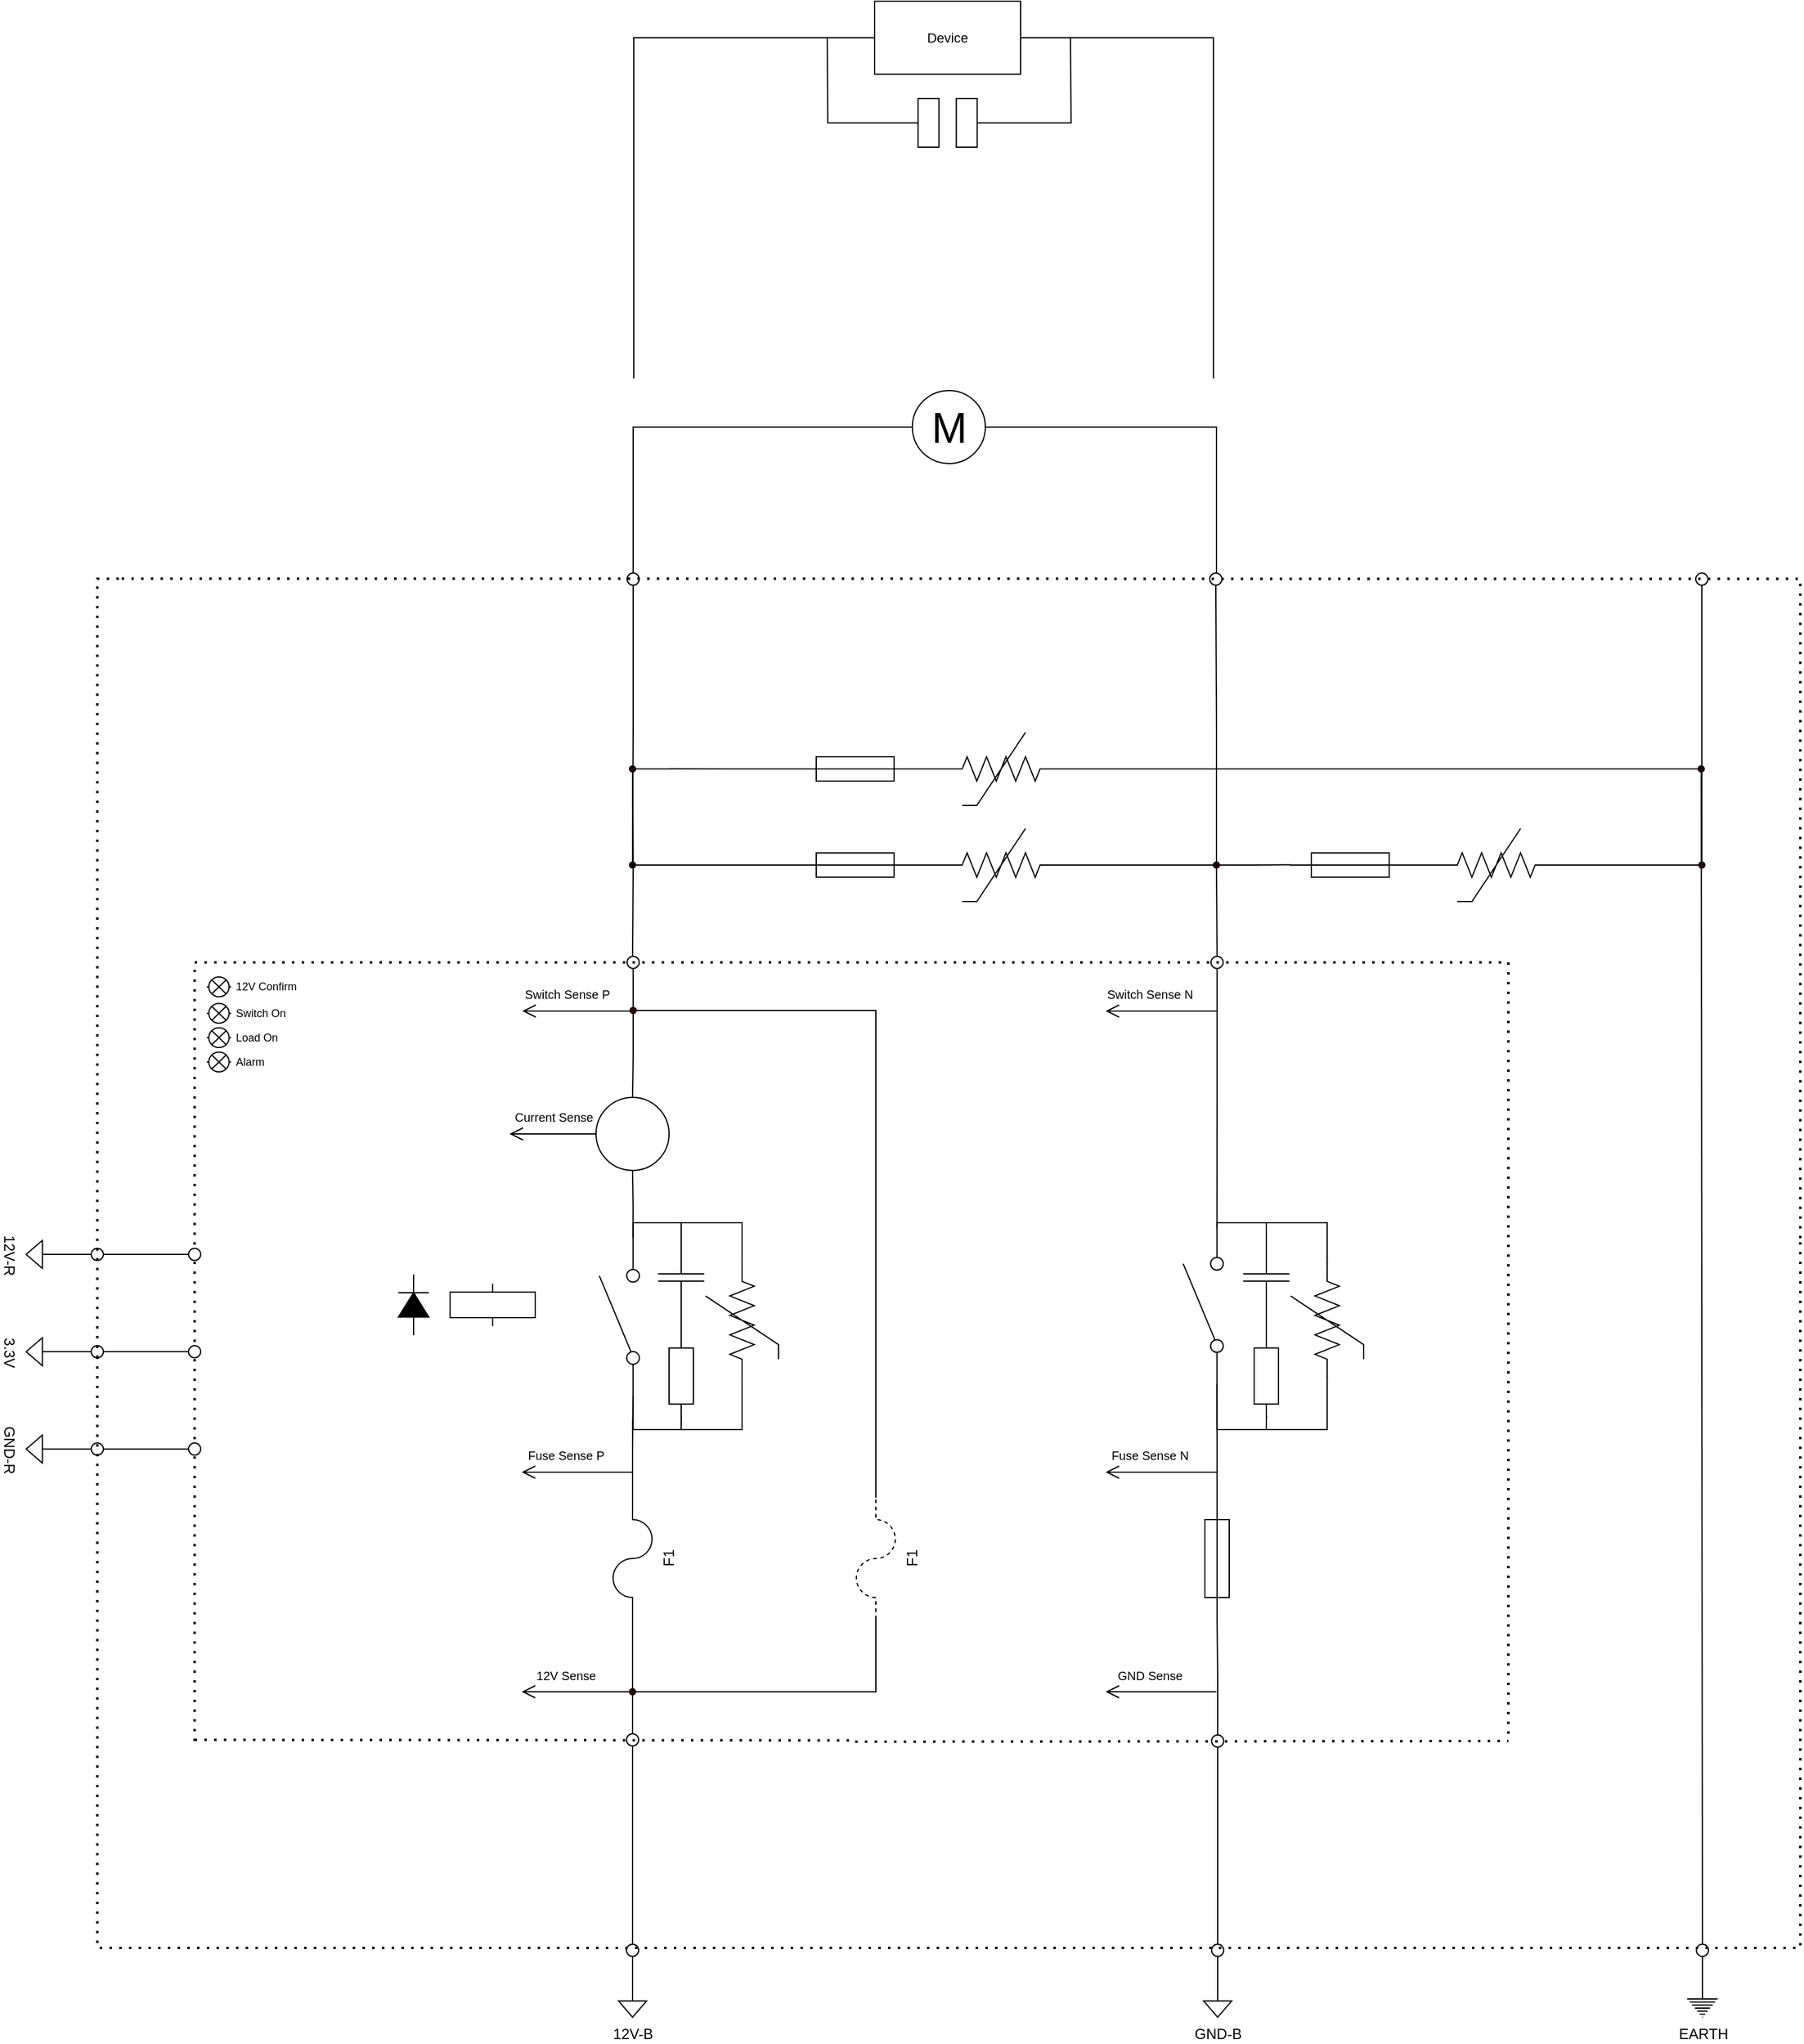 <mxfile version="24.1.0" type="device">
  <diagram name="Page-1" id="7e0a89b8-554c-2b80-1dc8-d5c74ca68de4">
    <mxGraphModel dx="1641" dy="1152" grid="1" gridSize="10" guides="1" tooltips="1" connect="1" arrows="1" fold="1" page="1" pageScale="1" pageWidth="10000" pageHeight="10000" background="none" math="0" shadow="0">
      <root>
        <mxCell id="0" />
        <mxCell id="1" parent="0" />
        <mxCell id="9ogG8jehUuI6KOtbOp4O-2" style="edgeStyle=orthogonalEdgeStyle;rounded=0;orthogonalLoop=1;jettySize=auto;html=1;exitX=0;exitY=0.5;exitDx=0;exitDy=0;exitPerimeter=0;endArrow=none;endFill=0;" parent="1" edge="1">
          <mxGeometry relative="1" as="geometry">
            <mxPoint x="4481" y="4801" as="targetPoint" />
            <mxPoint x="4511" y="4801" as="sourcePoint" />
          </mxGeometry>
        </mxCell>
        <mxCell id="H7nIn0IwMVXR0p-Yb8rH-62" style="edgeStyle=orthogonalEdgeStyle;rounded=0;orthogonalLoop=1;jettySize=auto;html=1;exitX=0;exitY=0.5;exitDx=0;exitDy=0;exitPerimeter=0;strokeColor=default;align=center;verticalAlign=middle;fontFamily=Helvetica;fontSize=11;fontColor=default;labelBackgroundColor=default;endArrow=none;endFill=0;" parent="1" source="2HqbgAmT0qngTZ36BD2j-3" edge="1">
          <mxGeometry relative="1" as="geometry">
            <mxPoint x="4510" y="4800.936" as="targetPoint" />
          </mxGeometry>
        </mxCell>
        <mxCell id="2HqbgAmT0qngTZ36BD2j-3" value="" style="pointerEvents=1;verticalLabelPosition=bottom;shadow=0;dashed=0;align=center;html=1;verticalAlign=top;shape=mxgraph.electrical.miscellaneous.fuse_2;" parent="1" vertex="1">
          <mxGeometry x="4613" y="4791" width="100" height="20" as="geometry" />
        </mxCell>
        <mxCell id="H7nIn0IwMVXR0p-Yb8rH-58" style="edgeStyle=orthogonalEdgeStyle;rounded=0;orthogonalLoop=1;jettySize=auto;html=1;exitX=1;exitY=0.5;exitDx=0;exitDy=0;exitPerimeter=0;entryX=0;entryY=0.5;entryDx=0;entryDy=0;strokeColor=default;align=center;verticalAlign=middle;fontFamily=Helvetica;fontSize=11;fontColor=default;labelBackgroundColor=default;endArrow=none;endFill=0;" parent="1" source="2HqbgAmT0qngTZ36BD2j-5" target="2HqbgAmT0qngTZ36BD2j-45" edge="1">
          <mxGeometry relative="1" as="geometry" />
        </mxCell>
        <mxCell id="2HqbgAmT0qngTZ36BD2j-5" value="" style="pointerEvents=1;verticalLabelPosition=bottom;shadow=0;dashed=0;align=center;html=1;verticalAlign=top;shape=mxgraph.electrical.resistors.nonlinear_resistor;" parent="1" vertex="1">
          <mxGeometry x="4733" y="4771" width="100" height="60" as="geometry" />
        </mxCell>
        <mxCell id="H7nIn0IwMVXR0p-Yb8rH-57" style="edgeStyle=orthogonalEdgeStyle;rounded=0;orthogonalLoop=1;jettySize=auto;html=1;exitX=1;exitY=0.5;exitDx=0;exitDy=0;exitPerimeter=0;entryX=0;entryY=0.5;entryDx=0;entryDy=0;strokeColor=default;align=center;verticalAlign=middle;fontFamily=Helvetica;fontSize=11;fontColor=default;labelBackgroundColor=default;endArrow=none;endFill=0;" parent="1" source="2HqbgAmT0qngTZ36BD2j-6" target="H7nIn0IwMVXR0p-Yb8rH-51" edge="1">
          <mxGeometry relative="1" as="geometry" />
        </mxCell>
        <mxCell id="2HqbgAmT0qngTZ36BD2j-6" value="" style="pointerEvents=1;verticalLabelPosition=bottom;shadow=0;dashed=0;align=center;html=1;verticalAlign=top;shape=mxgraph.electrical.resistors.nonlinear_resistor;" parent="1" vertex="1">
          <mxGeometry x="5140" y="4850" width="100" height="60" as="geometry" />
        </mxCell>
        <mxCell id="2HqbgAmT0qngTZ36BD2j-7" value="" style="pointerEvents=1;verticalLabelPosition=bottom;shadow=0;dashed=0;align=center;html=1;verticalAlign=top;shape=mxgraph.electrical.miscellaneous.fuse_2;" parent="1" vertex="1">
          <mxGeometry x="5020" y="4870" width="100" height="20" as="geometry" />
        </mxCell>
        <mxCell id="H7nIn0IwMVXR0p-Yb8rH-2" style="edgeStyle=orthogonalEdgeStyle;rounded=0;orthogonalLoop=1;jettySize=auto;html=1;exitX=0.5;exitY=0;exitDx=0;exitDy=0;entryX=0.5;entryY=1;entryDx=0;entryDy=0;endArrow=none;endFill=0;" parent="1" source="2HqbgAmT0qngTZ36BD2j-9" target="2HqbgAmT0qngTZ36BD2j-57" edge="1">
          <mxGeometry relative="1" as="geometry" />
        </mxCell>
        <mxCell id="2HqbgAmT0qngTZ36BD2j-9" value="" style="verticalLabelPosition=bottom;shadow=0;dashed=0;align=center;html=1;verticalAlign=top;strokeWidth=1;shape=ellipse;" parent="1" vertex="1">
          <mxGeometry x="4475" y="5767" width="10" height="10" as="geometry" />
        </mxCell>
        <mxCell id="H7nIn0IwMVXR0p-Yb8rH-3" style="edgeStyle=orthogonalEdgeStyle;rounded=0;orthogonalLoop=1;jettySize=auto;html=1;exitX=0.5;exitY=0;exitDx=0;exitDy=0;entryX=0.5;entryY=1;entryDx=0;entryDy=0;strokeColor=default;align=center;verticalAlign=middle;fontFamily=Helvetica;fontSize=11;fontColor=default;labelBackgroundColor=default;endArrow=none;endFill=0;" parent="1" source="2HqbgAmT0qngTZ36BD2j-10" target="2HqbgAmT0qngTZ36BD2j-56" edge="1">
          <mxGeometry relative="1" as="geometry" />
        </mxCell>
        <mxCell id="2HqbgAmT0qngTZ36BD2j-10" value="" style="verticalLabelPosition=bottom;shadow=0;dashed=0;align=center;html=1;verticalAlign=top;strokeWidth=1;shape=ellipse;" parent="1" vertex="1">
          <mxGeometry x="4956" y="5767" width="10" height="10" as="geometry" />
        </mxCell>
        <mxCell id="2HqbgAmT0qngTZ36BD2j-11" value="" style="verticalLabelPosition=bottom;shadow=0;dashed=0;align=center;html=1;verticalAlign=top;strokeWidth=1;shape=ellipse;" parent="1" vertex="1">
          <mxGeometry x="5354.5" y="5767" width="10" height="10" as="geometry" />
        </mxCell>
        <mxCell id="2HqbgAmT0qngTZ36BD2j-53" style="edgeStyle=orthogonalEdgeStyle;rounded=0;orthogonalLoop=1;jettySize=auto;html=1;exitX=0.5;exitY=0;exitDx=0;exitDy=0;exitPerimeter=0;entryX=0.5;entryY=1;entryDx=0;entryDy=0;strokeColor=default;align=center;verticalAlign=middle;fontFamily=Helvetica;fontSize=11;fontColor=default;labelBackgroundColor=default;endArrow=none;endFill=0;" parent="1" source="2HqbgAmT0qngTZ36BD2j-13" target="2HqbgAmT0qngTZ36BD2j-11" edge="1">
          <mxGeometry relative="1" as="geometry" />
        </mxCell>
        <mxCell id="2HqbgAmT0qngTZ36BD2j-13" value="EARTH" style="pointerEvents=1;verticalLabelPosition=bottom;shadow=0;dashed=0;align=center;html=1;verticalAlign=top;shape=mxgraph.electrical.signal_sources.protective_earth;" parent="1" vertex="1">
          <mxGeometry x="5347" y="5807" width="25" height="20" as="geometry" />
        </mxCell>
        <mxCell id="2HqbgAmT0qngTZ36BD2j-54" style="edgeStyle=orthogonalEdgeStyle;rounded=0;orthogonalLoop=1;jettySize=auto;html=1;exitX=0.5;exitY=0;exitDx=0;exitDy=0;exitPerimeter=0;entryX=0.5;entryY=1;entryDx=0;entryDy=0;strokeColor=default;align=center;verticalAlign=middle;fontFamily=Helvetica;fontSize=11;fontColor=default;labelBackgroundColor=default;endArrow=none;endFill=0;" parent="1" source="2HqbgAmT0qngTZ36BD2j-15" target="2HqbgAmT0qngTZ36BD2j-10" edge="1">
          <mxGeometry relative="1" as="geometry" />
        </mxCell>
        <mxCell id="2HqbgAmT0qngTZ36BD2j-15" value="GND-B" style="pointerEvents=1;verticalLabelPosition=bottom;shadow=0;dashed=0;align=center;html=1;verticalAlign=top;shape=mxgraph.electrical.signal_sources.signal_ground;" parent="1" vertex="1">
          <mxGeometry x="4949.5" y="5807" width="23" height="20" as="geometry" />
        </mxCell>
        <mxCell id="2HqbgAmT0qngTZ36BD2j-52" style="edgeStyle=orthogonalEdgeStyle;rounded=0;orthogonalLoop=1;jettySize=auto;html=1;exitX=0.5;exitY=0;exitDx=0;exitDy=0;exitPerimeter=0;entryX=0.5;entryY=1;entryDx=0;entryDy=0;strokeColor=default;align=center;verticalAlign=middle;fontFamily=Helvetica;fontSize=11;fontColor=default;labelBackgroundColor=default;endArrow=none;endFill=0;" parent="1" source="2HqbgAmT0qngTZ36BD2j-17" target="2HqbgAmT0qngTZ36BD2j-9" edge="1">
          <mxGeometry relative="1" as="geometry" />
        </mxCell>
        <mxCell id="2HqbgAmT0qngTZ36BD2j-17" value="12V-B" style="pointerEvents=1;verticalLabelPosition=bottom;shadow=0;dashed=0;align=center;html=1;verticalAlign=top;shape=mxgraph.electrical.signal_sources.signal_ground;" parent="1" vertex="1">
          <mxGeometry x="4468.5" y="5807" width="23" height="20" as="geometry" />
        </mxCell>
        <mxCell id="2HqbgAmT0qngTZ36BD2j-18" value="" style="pointerEvents=1;verticalLabelPosition=bottom;shadow=0;dashed=0;align=center;html=1;verticalAlign=top;shape=mxgraph.electrical.miscellaneous.fuse_2;" parent="1" vertex="1">
          <mxGeometry x="4613" y="4870" width="100" height="20" as="geometry" />
        </mxCell>
        <mxCell id="H7nIn0IwMVXR0p-Yb8rH-72" style="edgeStyle=orthogonalEdgeStyle;rounded=0;orthogonalLoop=1;jettySize=auto;html=1;exitX=1;exitY=0.5;exitDx=0;exitDy=0;exitPerimeter=0;entryX=0;entryY=0.5;entryDx=0;entryDy=0;strokeColor=default;align=center;verticalAlign=middle;fontFamily=Helvetica;fontSize=11;fontColor=default;labelBackgroundColor=default;endArrow=none;endFill=0;" parent="1" source="2HqbgAmT0qngTZ36BD2j-19" target="2HqbgAmT0qngTZ36BD2j-47" edge="1">
          <mxGeometry relative="1" as="geometry" />
        </mxCell>
        <mxCell id="2HqbgAmT0qngTZ36BD2j-19" value="" style="pointerEvents=1;verticalLabelPosition=bottom;shadow=0;dashed=0;align=center;html=1;verticalAlign=top;shape=mxgraph.electrical.resistors.nonlinear_resistor;" parent="1" vertex="1">
          <mxGeometry x="4733" y="4850" width="100" height="60" as="geometry" />
        </mxCell>
        <mxCell id="2HqbgAmT0qngTZ36BD2j-25" style="edgeStyle=orthogonalEdgeStyle;rounded=0;orthogonalLoop=1;jettySize=auto;html=1;exitX=1;exitY=0.5;exitDx=0;exitDy=0;exitPerimeter=0;entryX=0;entryY=0.5;entryDx=0;entryDy=0;entryPerimeter=0;strokeColor=default;align=center;verticalAlign=middle;fontFamily=Helvetica;fontSize=11;fontColor=default;labelBackgroundColor=default;endArrow=none;endFill=0;" parent="1" source="2HqbgAmT0qngTZ36BD2j-18" target="2HqbgAmT0qngTZ36BD2j-19" edge="1">
          <mxGeometry relative="1" as="geometry" />
        </mxCell>
        <mxCell id="2HqbgAmT0qngTZ36BD2j-26" style="edgeStyle=orthogonalEdgeStyle;rounded=0;orthogonalLoop=1;jettySize=auto;html=1;exitX=1;exitY=0.5;exitDx=0;exitDy=0;exitPerimeter=0;entryX=0;entryY=0.5;entryDx=0;entryDy=0;entryPerimeter=0;strokeColor=default;align=center;verticalAlign=middle;fontFamily=Helvetica;fontSize=11;fontColor=default;labelBackgroundColor=default;endArrow=none;endFill=0;" parent="1" source="2HqbgAmT0qngTZ36BD2j-3" target="2HqbgAmT0qngTZ36BD2j-5" edge="1">
          <mxGeometry relative="1" as="geometry" />
        </mxCell>
        <mxCell id="2HqbgAmT0qngTZ36BD2j-38" value="" style="endArrow=none;html=1;strokeWidth=1;rounded=0;strokeColor=default;align=center;verticalAlign=middle;fontFamily=Helvetica;fontSize=11;fontColor=default;labelBackgroundColor=default;entryX=0.5;entryY=0;entryDx=0;entryDy=0;" parent="1" source="2HqbgAmT0qngTZ36BD2j-45" target="2HqbgAmT0qngTZ36BD2j-11" edge="1">
          <mxGeometry width="100" relative="1" as="geometry">
            <mxPoint x="5359" y="4990" as="sourcePoint" />
            <mxPoint x="5461" y="5550" as="targetPoint" />
          </mxGeometry>
        </mxCell>
        <mxCell id="2HqbgAmT0qngTZ36BD2j-39" value="" style="ellipse;whiteSpace=wrap;html=1;aspect=fixed;fontFamily=Helvetica;fontSize=11;fontColor=default;labelBackgroundColor=default;fillStyle=solid;fillColor=#330000;" parent="1" vertex="1">
          <mxGeometry x="4477.5" y="4798.5" width="5" height="5" as="geometry" />
        </mxCell>
        <mxCell id="2HqbgAmT0qngTZ36BD2j-43" value="" style="ellipse;whiteSpace=wrap;html=1;aspect=fixed;fontFamily=Helvetica;fontSize=11;fontColor=default;labelBackgroundColor=default;fillStyle=solid;fillColor=#330000;" parent="1" vertex="1">
          <mxGeometry x="4477.5" y="4877.5" width="5" height="5" as="geometry" />
        </mxCell>
        <mxCell id="2HqbgAmT0qngTZ36BD2j-46" value="" style="endArrow=none;html=1;strokeWidth=1;rounded=0;strokeColor=default;align=center;verticalAlign=middle;fontFamily=Helvetica;fontSize=11;fontColor=default;labelBackgroundColor=default;entryX=0.5;entryY=0;entryDx=0;entryDy=0;exitX=0.5;exitY=1;exitDx=0;exitDy=0;" parent="1" source="H7nIn0IwMVXR0p-Yb8rH-51" target="2HqbgAmT0qngTZ36BD2j-45" edge="1">
          <mxGeometry width="100" relative="1" as="geometry">
            <mxPoint x="5358" y="4816" as="sourcePoint" />
            <mxPoint x="5358" y="5786" as="targetPoint" />
          </mxGeometry>
        </mxCell>
        <mxCell id="2HqbgAmT0qngTZ36BD2j-45" value="" style="ellipse;whiteSpace=wrap;html=1;aspect=fixed;fontFamily=Helvetica;fontSize=11;fontColor=default;labelBackgroundColor=default;fillStyle=solid;fillColor=#330000;" parent="1" vertex="1">
          <mxGeometry x="5356" y="4798.5" width="5" height="5" as="geometry" />
        </mxCell>
        <mxCell id="2HqbgAmT0qngTZ36BD2j-47" value="" style="ellipse;whiteSpace=wrap;html=1;aspect=fixed;fontFamily=Helvetica;fontSize=11;fontColor=default;labelBackgroundColor=default;fillStyle=solid;fillColor=#330000;" parent="1" vertex="1">
          <mxGeometry x="4957.5" y="4877.5" width="5" height="5" as="geometry" />
        </mxCell>
        <mxCell id="H7nIn0IwMVXR0p-Yb8rH-53" style="edgeStyle=orthogonalEdgeStyle;rounded=0;orthogonalLoop=1;jettySize=auto;html=1;exitX=0.5;exitY=0;exitDx=0;exitDy=0;entryX=0.5;entryY=1;entryDx=0;entryDy=0;strokeColor=default;align=center;verticalAlign=middle;fontFamily=Helvetica;fontSize=11;fontColor=default;labelBackgroundColor=default;endArrow=none;endFill=0;" parent="1" source="2HqbgAmT0qngTZ36BD2j-47" target="9ogG8jehUuI6KOtbOp4O-19" edge="1">
          <mxGeometry relative="1" as="geometry">
            <mxPoint x="4960" y="4868.5" as="sourcePoint" />
          </mxGeometry>
        </mxCell>
        <mxCell id="2HqbgAmT0qngTZ36BD2j-56" value="" style="verticalLabelPosition=bottom;shadow=0;dashed=0;align=center;html=1;verticalAlign=top;strokeWidth=1;shape=ellipse;" parent="1" vertex="1">
          <mxGeometry x="4956" y="5595" width="10" height="10" as="geometry" />
        </mxCell>
        <mxCell id="2HqbgAmT0qngTZ36BD2j-57" value="" style="verticalLabelPosition=bottom;shadow=0;dashed=0;align=center;html=1;verticalAlign=top;strokeWidth=1;shape=ellipse;" parent="1" vertex="1">
          <mxGeometry x="4475" y="5594" width="10" height="10" as="geometry" />
        </mxCell>
        <mxCell id="2HqbgAmT0qngTZ36BD2j-71" style="edgeStyle=orthogonalEdgeStyle;rounded=0;orthogonalLoop=1;jettySize=auto;html=1;exitX=1;exitY=0.8;exitDx=0;exitDy=0;entryX=0.5;entryY=1;entryDx=0;entryDy=0;strokeColor=default;align=center;verticalAlign=middle;fontFamily=Helvetica;fontSize=11;fontColor=default;labelBackgroundColor=default;endArrow=none;endFill=0;" parent="1" source="2HqbgAmT0qngTZ36BD2j-60" target="2HqbgAmT0qngTZ36BD2j-70" edge="1">
          <mxGeometry relative="1" as="geometry" />
        </mxCell>
        <mxCell id="2HqbgAmT0qngTZ36BD2j-60" value="" style="html=1;shape=mxgraph.electrical.electro-mechanical.singleSwitch;aspect=fixed;elSwitchState=off;fontFamily=Helvetica;fontSize=11;fontColor=default;labelBackgroundColor=default;rotation=-90;" parent="1" vertex="1">
          <mxGeometry x="4405" y="5234" width="130" height="34.67" as="geometry" />
        </mxCell>
        <mxCell id="2HqbgAmT0qngTZ36BD2j-62" value="" style="pointerEvents=1;verticalLabelPosition=bottom;shadow=0;dashed=0;align=center;html=1;verticalAlign=top;shape=mxgraph.electrical.electro-mechanical.relay_coil;fontFamily=Helvetica;fontSize=11;fontColor=default;labelBackgroundColor=default;" parent="1" vertex="1">
          <mxGeometry x="4330" y="5224" width="70" height="35" as="geometry" />
        </mxCell>
        <mxCell id="2HqbgAmT0qngTZ36BD2j-63" value="" style="html=1;shape=mxgraph.electrical.electro-mechanical.singleSwitch;aspect=fixed;elSwitchState=off;fontFamily=Helvetica;fontSize=11;fontColor=default;labelBackgroundColor=default;rotation=-90;" parent="1" vertex="1">
          <mxGeometry x="4885" y="5224.17" width="130" height="34.67" as="geometry" />
        </mxCell>
        <mxCell id="2HqbgAmT0qngTZ36BD2j-68" style="edgeStyle=orthogonalEdgeStyle;rounded=0;orthogonalLoop=1;jettySize=auto;html=1;exitX=1;exitY=0.5;exitDx=0;exitDy=0;exitPerimeter=0;entryX=0;entryY=0.8;entryDx=0;entryDy=0;strokeColor=default;align=center;verticalAlign=middle;fontFamily=Helvetica;fontSize=11;fontColor=default;labelBackgroundColor=default;endArrow=none;endFill=0;" parent="1" source="2HqbgAmT0qngTZ36BD2j-65" target="2HqbgAmT0qngTZ36BD2j-60" edge="1">
          <mxGeometry relative="1" as="geometry" />
        </mxCell>
        <mxCell id="2HqbgAmT0qngTZ36BD2j-65" value="F1" style="pointerEvents=1;verticalLabelPosition=bottom;shadow=0;dashed=0;align=center;html=1;verticalAlign=top;shape=mxgraph.electrical.miscellaneous.fuse_4;rotation=-90;" parent="1" vertex="1">
          <mxGeometry x="4430" y="5434" width="100" height="32" as="geometry" />
        </mxCell>
        <mxCell id="2HqbgAmT0qngTZ36BD2j-70" value="" style="verticalLabelPosition=middle;shadow=0;dashed=0;align=center;html=1;verticalAlign=middle;strokeWidth=1;shape=ellipse;aspect=fixed;fontSize=50;fontFamily=Helvetica;fontColor=default;labelBackgroundColor=default;" parent="1" vertex="1">
          <mxGeometry x="4450" y="5071" width="60" height="60" as="geometry" />
        </mxCell>
        <mxCell id="H7nIn0IwMVXR0p-Yb8rH-7" style="edgeStyle=orthogonalEdgeStyle;rounded=0;orthogonalLoop=1;jettySize=auto;html=1;exitX=0.5;exitY=1;exitDx=0;exitDy=0;strokeColor=default;align=center;verticalAlign=middle;fontFamily=Helvetica;fontSize=11;fontColor=default;labelBackgroundColor=default;endArrow=none;endFill=0;entryX=0.984;entryY=0.8;entryDx=0;entryDy=0;entryPerimeter=0;" parent="1" source="2HqbgAmT0qngTZ36BD2j-72" target="2HqbgAmT0qngTZ36BD2j-63" edge="1">
          <mxGeometry relative="1" as="geometry">
            <mxPoint x="4960" y="5140" as="targetPoint" />
          </mxGeometry>
        </mxCell>
        <mxCell id="H7nIn0IwMVXR0p-Yb8rH-8" style="edgeStyle=orthogonalEdgeStyle;rounded=0;orthogonalLoop=1;jettySize=auto;html=1;exitX=0.5;exitY=0;exitDx=0;exitDy=0;strokeColor=default;align=center;verticalAlign=middle;fontFamily=Helvetica;fontSize=11;fontColor=default;labelBackgroundColor=default;endArrow=none;endFill=0;" parent="1" source="2HqbgAmT0qngTZ36BD2j-72" edge="1">
          <mxGeometry relative="1" as="geometry">
            <mxPoint x="4960" y="4880" as="targetPoint" />
            <mxPoint x="4960.5" y="4895.0" as="sourcePoint" />
          </mxGeometry>
        </mxCell>
        <mxCell id="2HqbgAmT0qngTZ36BD2j-72" value="" style="verticalLabelPosition=bottom;shadow=0;dashed=0;align=center;html=1;verticalAlign=top;strokeWidth=1;shape=ellipse;" parent="1" vertex="1">
          <mxGeometry x="4955.5" y="4955" width="10" height="10" as="geometry" />
        </mxCell>
        <mxCell id="H7nIn0IwMVXR0p-Yb8rH-6" style="edgeStyle=orthogonalEdgeStyle;rounded=0;orthogonalLoop=1;jettySize=auto;html=1;exitX=0.5;exitY=1;exitDx=0;exitDy=0;entryX=0.5;entryY=0;entryDx=0;entryDy=0;strokeColor=default;align=center;verticalAlign=middle;fontFamily=Helvetica;fontSize=11;fontColor=default;labelBackgroundColor=default;endArrow=none;endFill=0;" parent="1" source="H7nIn0IwMVXR0p-Yb8rH-65" target="2HqbgAmT0qngTZ36BD2j-70" edge="1">
          <mxGeometry relative="1" as="geometry" />
        </mxCell>
        <mxCell id="H7nIn0IwMVXR0p-Yb8rH-9" style="edgeStyle=orthogonalEdgeStyle;rounded=0;orthogonalLoop=1;jettySize=auto;html=1;entryX=0.5;entryY=1;entryDx=0;entryDy=0;strokeColor=default;align=center;verticalAlign=middle;fontFamily=Helvetica;fontSize=11;fontColor=default;labelBackgroundColor=default;endArrow=none;endFill=0;" parent="1" target="2HqbgAmT0qngTZ36BD2j-39" edge="1">
          <mxGeometry relative="1" as="geometry">
            <mxPoint x="4480" y="4960" as="sourcePoint" />
          </mxGeometry>
        </mxCell>
        <mxCell id="2HqbgAmT0qngTZ36BD2j-73" value="" style="verticalLabelPosition=bottom;shadow=0;dashed=0;align=center;html=1;verticalAlign=top;strokeWidth=1;shape=ellipse;" parent="1" vertex="1">
          <mxGeometry x="4475.5" y="4955" width="10" height="10" as="geometry" />
        </mxCell>
        <mxCell id="2HqbgAmT0qngTZ36BD2j-83" value="" style="pointerEvents=1;fillColor=strokeColor;verticalLabelPosition=bottom;shadow=0;dashed=0;align=center;html=1;verticalAlign=top;shape=mxgraph.electrical.diodes.diode;fontFamily=Helvetica;fontSize=11;fontColor=default;labelBackgroundColor=default;rotation=-90;" parent="1" vertex="1">
          <mxGeometry x="4275" y="5229" width="50" height="25" as="geometry" />
        </mxCell>
        <mxCell id="9ogG8jehUuI6KOtbOp4O-17" style="edgeStyle=orthogonalEdgeStyle;rounded=0;orthogonalLoop=1;jettySize=auto;html=1;entryX=0;entryY=0.8;entryDx=0;entryDy=0;strokeColor=default;align=center;verticalAlign=middle;fontFamily=Helvetica;fontSize=11;fontColor=default;labelBackgroundColor=default;endArrow=none;endFill=0;exitX=1;exitY=0.5;exitDx=0;exitDy=0;exitPerimeter=0;" parent="1" source="H7nIn0IwMVXR0p-Yb8rH-71" target="2HqbgAmT0qngTZ36BD2j-63" edge="1">
          <mxGeometry relative="1" as="geometry">
            <mxPoint x="4970" y="5390" as="sourcePoint" />
          </mxGeometry>
        </mxCell>
        <mxCell id="9ogG8jehUuI6KOtbOp4O-9" style="edgeStyle=orthogonalEdgeStyle;rounded=0;orthogonalLoop=1;jettySize=auto;html=1;exitX=0;exitY=0.5;exitDx=0;exitDy=0;exitPerimeter=0;entryX=0.431;entryY=0.489;entryDx=0;entryDy=0;entryPerimeter=0;strokeColor=default;align=center;verticalAlign=middle;fontFamily=Helvetica;fontSize=11;fontColor=default;labelBackgroundColor=default;endArrow=none;endFill=0;" parent="1" source="2HqbgAmT0qngTZ36BD2j-18" target="2HqbgAmT0qngTZ36BD2j-43" edge="1">
          <mxGeometry relative="1" as="geometry" />
        </mxCell>
        <mxCell id="9ogG8jehUuI6KOtbOp4O-24" style="edgeStyle=orthogonalEdgeStyle;rounded=0;orthogonalLoop=1;jettySize=auto;html=1;exitX=0.5;exitY=1;exitDx=0;exitDy=0;entryX=0.5;entryY=0;entryDx=0;entryDy=0;strokeColor=default;align=center;verticalAlign=middle;fontFamily=Helvetica;fontSize=11;fontColor=default;labelBackgroundColor=default;endArrow=none;endFill=0;" parent="1" source="9ogG8jehUuI6KOtbOp4O-18" target="2HqbgAmT0qngTZ36BD2j-43" edge="1">
          <mxGeometry relative="1" as="geometry" />
        </mxCell>
        <mxCell id="9ogG8jehUuI6KOtbOp4O-18" value="" style="verticalLabelPosition=bottom;shadow=0;dashed=0;align=center;html=1;verticalAlign=top;strokeWidth=1;shape=ellipse;" parent="1" vertex="1">
          <mxGeometry x="4475.5" y="4640" width="10" height="10" as="geometry" />
        </mxCell>
        <mxCell id="9ogG8jehUuI6KOtbOp4O-19" value="" style="verticalLabelPosition=bottom;shadow=0;dashed=0;align=center;html=1;verticalAlign=top;strokeWidth=1;shape=ellipse;" parent="1" vertex="1">
          <mxGeometry x="4954.5" y="4640" width="10" height="10" as="geometry" />
        </mxCell>
        <mxCell id="9ogG8jehUuI6KOtbOp4O-20" value="" style="verticalLabelPosition=bottom;shadow=0;dashed=0;align=center;html=1;verticalAlign=top;strokeWidth=1;shape=ellipse;" parent="1" vertex="1">
          <mxGeometry x="5354" y="4640" width="10" height="10" as="geometry" />
        </mxCell>
        <mxCell id="9ogG8jehUuI6KOtbOp4O-28" style="edgeStyle=orthogonalEdgeStyle;rounded=0;orthogonalLoop=1;jettySize=auto;html=1;exitX=0;exitY=0.5;exitDx=0;exitDy=0;exitPerimeter=0;strokeColor=default;align=center;verticalAlign=middle;fontFamily=Helvetica;fontSize=11;fontColor=default;labelBackgroundColor=default;endArrow=none;endFill=0;" parent="1" source="9ogG8jehUuI6KOtbOp4O-25" edge="1">
          <mxGeometry relative="1" as="geometry">
            <mxPoint x="4480" y="5336" as="targetPoint" />
            <Array as="points">
              <mxPoint x="4520" y="5344" />
              <mxPoint x="4480" y="5344" />
            </Array>
          </mxGeometry>
        </mxCell>
        <mxCell id="9ogG8jehUuI6KOtbOp4O-25" value="" style="pointerEvents=1;verticalLabelPosition=bottom;shadow=0;dashed=0;align=center;html=1;verticalAlign=top;shape=mxgraph.electrical.resistors.resistor_1;fontFamily=Helvetica;fontSize=11;fontColor=default;labelBackgroundColor=default;rotation=-90;" parent="1" vertex="1">
          <mxGeometry x="4484" y="5290" width="72" height="20" as="geometry" />
        </mxCell>
        <mxCell id="9ogG8jehUuI6KOtbOp4O-30" style="edgeStyle=orthogonalEdgeStyle;rounded=0;orthogonalLoop=1;jettySize=auto;html=1;exitX=1;exitY=0.5;exitDx=0;exitDy=0;exitPerimeter=0;entryX=1;entryY=0.8;entryDx=0;entryDy=0;strokeColor=default;align=center;verticalAlign=middle;fontFamily=Helvetica;fontSize=11;fontColor=default;labelBackgroundColor=default;endArrow=none;endFill=0;" parent="1" source="9ogG8jehUuI6KOtbOp4O-26" target="2HqbgAmT0qngTZ36BD2j-60" edge="1">
          <mxGeometry relative="1" as="geometry">
            <Array as="points">
              <mxPoint x="4520" y="5174" />
              <mxPoint x="4480" y="5174" />
            </Array>
          </mxGeometry>
        </mxCell>
        <mxCell id="9ogG8jehUuI6KOtbOp4O-26" value="" style="pointerEvents=1;verticalLabelPosition=bottom;shadow=0;dashed=0;align=center;html=1;verticalAlign=top;shape=mxgraph.electrical.capacitors.capacitor_1;fontFamily=Helvetica;fontSize=11;fontColor=default;labelBackgroundColor=default;rotation=-90;" parent="1" vertex="1">
          <mxGeometry x="4490" y="5200" width="60" height="38" as="geometry" />
        </mxCell>
        <mxCell id="9ogG8jehUuI6KOtbOp4O-27" style="edgeStyle=orthogonalEdgeStyle;rounded=0;orthogonalLoop=1;jettySize=auto;html=1;exitX=1;exitY=0.5;exitDx=0;exitDy=0;exitPerimeter=0;entryX=0;entryY=0.5;entryDx=0;entryDy=0;entryPerimeter=0;strokeColor=default;align=center;verticalAlign=middle;fontFamily=Helvetica;fontSize=11;fontColor=default;labelBackgroundColor=default;endArrow=none;endFill=0;" parent="1" source="9ogG8jehUuI6KOtbOp4O-25" target="9ogG8jehUuI6KOtbOp4O-26" edge="1">
          <mxGeometry relative="1" as="geometry" />
        </mxCell>
        <mxCell id="9ogG8jehUuI6KOtbOp4O-29" style="edgeStyle=orthogonalEdgeStyle;rounded=0;orthogonalLoop=1;jettySize=auto;html=1;exitX=0;exitY=0.5;exitDx=0;exitDy=0;exitPerimeter=0;entryX=0.04;entryY=0.51;entryDx=0;entryDy=0;entryPerimeter=0;strokeColor=default;align=center;verticalAlign=middle;fontFamily=Helvetica;fontSize=11;fontColor=default;labelBackgroundColor=default;endArrow=none;endFill=0;" parent="1" source="9ogG8jehUuI6KOtbOp4O-25" target="9ogG8jehUuI6KOtbOp4O-25" edge="1">
          <mxGeometry relative="1" as="geometry" />
        </mxCell>
        <mxCell id="9ogG8jehUuI6KOtbOp4O-37" style="edgeStyle=orthogonalEdgeStyle;rounded=0;orthogonalLoop=1;jettySize=auto;html=1;exitX=0;exitY=0.5;exitDx=0;exitDy=0;exitPerimeter=0;entryX=0;entryY=0.8;entryDx=0;entryDy=0;strokeColor=default;align=center;verticalAlign=middle;fontFamily=Helvetica;fontSize=11;fontColor=default;labelBackgroundColor=default;endArrow=none;endFill=0;" parent="1" source="9ogG8jehUuI6KOtbOp4O-31" target="2HqbgAmT0qngTZ36BD2j-63" edge="1">
          <mxGeometry relative="1" as="geometry">
            <Array as="points">
              <mxPoint x="5001" y="5344" />
              <mxPoint x="4960" y="5344" />
            </Array>
          </mxGeometry>
        </mxCell>
        <mxCell id="9ogG8jehUuI6KOtbOp4O-31" value="" style="pointerEvents=1;verticalLabelPosition=bottom;shadow=0;dashed=0;align=center;html=1;verticalAlign=top;shape=mxgraph.electrical.resistors.resistor_1;fontFamily=Helvetica;fontSize=11;fontColor=default;labelBackgroundColor=default;rotation=-90;" parent="1" vertex="1">
          <mxGeometry x="4965" y="5289.97" width="72" height="20" as="geometry" />
        </mxCell>
        <mxCell id="9ogG8jehUuI6KOtbOp4O-36" style="edgeStyle=orthogonalEdgeStyle;rounded=0;orthogonalLoop=1;jettySize=auto;html=1;exitX=1;exitY=0.5;exitDx=0;exitDy=0;exitPerimeter=0;entryX=1;entryY=0.8;entryDx=0;entryDy=0;strokeColor=default;align=center;verticalAlign=middle;fontFamily=Helvetica;fontSize=11;fontColor=default;labelBackgroundColor=default;endArrow=none;endFill=0;" parent="1" source="9ogG8jehUuI6KOtbOp4O-33" target="2HqbgAmT0qngTZ36BD2j-63" edge="1">
          <mxGeometry relative="1" as="geometry">
            <Array as="points">
              <mxPoint x="5001" y="5174" />
              <mxPoint x="4960" y="5174" />
            </Array>
          </mxGeometry>
        </mxCell>
        <mxCell id="9ogG8jehUuI6KOtbOp4O-33" value="" style="pointerEvents=1;verticalLabelPosition=bottom;shadow=0;dashed=0;align=center;html=1;verticalAlign=top;shape=mxgraph.electrical.capacitors.capacitor_1;fontFamily=Helvetica;fontSize=11;fontColor=default;labelBackgroundColor=default;rotation=-90;" parent="1" vertex="1">
          <mxGeometry x="4971" y="5199.97" width="60" height="38" as="geometry" />
        </mxCell>
        <mxCell id="9ogG8jehUuI6KOtbOp4O-34" style="edgeStyle=orthogonalEdgeStyle;rounded=0;orthogonalLoop=1;jettySize=auto;html=1;exitX=1;exitY=0.5;exitDx=0;exitDy=0;exitPerimeter=0;entryX=0;entryY=0.5;entryDx=0;entryDy=0;entryPerimeter=0;strokeColor=default;align=center;verticalAlign=middle;fontFamily=Helvetica;fontSize=11;fontColor=default;labelBackgroundColor=default;endArrow=none;endFill=0;" parent="1" source="9ogG8jehUuI6KOtbOp4O-31" target="9ogG8jehUuI6KOtbOp4O-33" edge="1">
          <mxGeometry relative="1" as="geometry" />
        </mxCell>
        <mxCell id="9ogG8jehUuI6KOtbOp4O-35" style="edgeStyle=orthogonalEdgeStyle;rounded=0;orthogonalLoop=1;jettySize=auto;html=1;exitX=0;exitY=0.5;exitDx=0;exitDy=0;exitPerimeter=0;entryX=0.04;entryY=0.51;entryDx=0;entryDy=0;entryPerimeter=0;strokeColor=default;align=center;verticalAlign=middle;fontFamily=Helvetica;fontSize=11;fontColor=default;labelBackgroundColor=default;endArrow=none;endFill=0;" parent="1" source="9ogG8jehUuI6KOtbOp4O-31" target="9ogG8jehUuI6KOtbOp4O-31" edge="1">
          <mxGeometry relative="1" as="geometry" />
        </mxCell>
        <mxCell id="9ogG8jehUuI6KOtbOp4O-48" style="edgeStyle=orthogonalEdgeStyle;rounded=0;orthogonalLoop=1;jettySize=auto;html=1;exitX=0;exitY=0.5;exitDx=0;exitDy=0;exitPerimeter=0;entryX=0;entryY=0.8;entryDx=0;entryDy=0;strokeColor=default;align=center;verticalAlign=middle;fontFamily=Helvetica;fontSize=11;fontColor=default;labelBackgroundColor=default;endArrow=none;endFill=0;" parent="1" source="9ogG8jehUuI6KOtbOp4O-44" target="2HqbgAmT0qngTZ36BD2j-63" edge="1">
          <mxGeometry relative="1" as="geometry">
            <Array as="points">
              <mxPoint x="5051" y="5344" />
              <mxPoint x="4960" y="5344" />
            </Array>
          </mxGeometry>
        </mxCell>
        <mxCell id="9ogG8jehUuI6KOtbOp4O-49" style="edgeStyle=orthogonalEdgeStyle;rounded=0;orthogonalLoop=1;jettySize=auto;html=1;exitX=1;exitY=0.5;exitDx=0;exitDy=0;exitPerimeter=0;entryX=1;entryY=0.8;entryDx=0;entryDy=0;strokeColor=default;align=center;verticalAlign=middle;fontFamily=Helvetica;fontSize=11;fontColor=default;labelBackgroundColor=default;endArrow=none;endFill=0;" parent="1" source="9ogG8jehUuI6KOtbOp4O-44" target="2HqbgAmT0qngTZ36BD2j-63" edge="1">
          <mxGeometry relative="1" as="geometry">
            <Array as="points">
              <mxPoint x="5051" y="5174" />
              <mxPoint x="4960" y="5174" />
            </Array>
          </mxGeometry>
        </mxCell>
        <mxCell id="9ogG8jehUuI6KOtbOp4O-44" value="" style="pointerEvents=1;verticalLabelPosition=bottom;shadow=0;dashed=0;align=center;html=1;verticalAlign=top;shape=mxgraph.electrical.resistors.nonlinear_resistor;rotation=-90;" parent="1" vertex="1">
          <mxGeometry x="5001" y="5224.17" width="100" height="60" as="geometry" />
        </mxCell>
        <mxCell id="9ogG8jehUuI6KOtbOp4O-46" style="edgeStyle=orthogonalEdgeStyle;rounded=0;orthogonalLoop=1;jettySize=auto;html=1;exitX=1;exitY=0.5;exitDx=0;exitDy=0;exitPerimeter=0;entryX=1;entryY=0.8;entryDx=0;entryDy=0;strokeColor=default;align=center;verticalAlign=middle;fontFamily=Helvetica;fontSize=11;fontColor=default;labelBackgroundColor=default;endArrow=none;endFill=0;" parent="1" source="9ogG8jehUuI6KOtbOp4O-45" target="2HqbgAmT0qngTZ36BD2j-60" edge="1">
          <mxGeometry relative="1" as="geometry">
            <Array as="points">
              <mxPoint x="4570" y="5174" />
              <mxPoint x="4480" y="5174" />
            </Array>
          </mxGeometry>
        </mxCell>
        <mxCell id="9ogG8jehUuI6KOtbOp4O-47" style="edgeStyle=orthogonalEdgeStyle;rounded=0;orthogonalLoop=1;jettySize=auto;html=1;exitX=0;exitY=0.5;exitDx=0;exitDy=0;exitPerimeter=0;entryX=0;entryY=0.8;entryDx=0;entryDy=0;strokeColor=default;align=center;verticalAlign=middle;fontFamily=Helvetica;fontSize=11;fontColor=default;labelBackgroundColor=default;endArrow=none;endFill=0;" parent="1" source="9ogG8jehUuI6KOtbOp4O-45" target="2HqbgAmT0qngTZ36BD2j-60" edge="1">
          <mxGeometry relative="1" as="geometry">
            <Array as="points">
              <mxPoint x="4570" y="5344" />
              <mxPoint x="4480" y="5344" />
            </Array>
          </mxGeometry>
        </mxCell>
        <mxCell id="9ogG8jehUuI6KOtbOp4O-45" value="" style="pointerEvents=1;verticalLabelPosition=bottom;shadow=0;dashed=0;align=center;html=1;verticalAlign=top;shape=mxgraph.electrical.resistors.nonlinear_resistor;rotation=-90;" parent="1" vertex="1">
          <mxGeometry x="4520" y="5224.17" width="100" height="60" as="geometry" />
        </mxCell>
        <mxCell id="H7nIn0IwMVXR0p-Yb8rH-4" style="edgeStyle=orthogonalEdgeStyle;rounded=0;orthogonalLoop=1;jettySize=auto;html=1;exitX=0.5;exitY=0;exitDx=0;exitDy=0;strokeColor=default;align=center;verticalAlign=middle;fontFamily=Helvetica;fontSize=11;fontColor=default;labelBackgroundColor=default;endArrow=none;endFill=0;entryX=0;entryY=0.5;entryDx=0;entryDy=0;entryPerimeter=0;" parent="1" source="2HqbgAmT0qngTZ36BD2j-56" target="H7nIn0IwMVXR0p-Yb8rH-71" edge="1">
          <mxGeometry relative="1" as="geometry">
            <mxPoint x="4960" y="5520" as="targetPoint" />
          </mxGeometry>
        </mxCell>
        <mxCell id="H7nIn0IwMVXR0p-Yb8rH-5" style="edgeStyle=orthogonalEdgeStyle;rounded=0;orthogonalLoop=1;jettySize=auto;html=1;exitX=0.5;exitY=0;exitDx=0;exitDy=0;entryX=0;entryY=0.5;entryDx=0;entryDy=0;entryPerimeter=0;strokeColor=default;align=center;verticalAlign=middle;fontFamily=Helvetica;fontSize=11;fontColor=default;labelBackgroundColor=default;endArrow=none;endFill=0;" parent="1" source="2HqbgAmT0qngTZ36BD2j-57" target="2HqbgAmT0qngTZ36BD2j-65" edge="1">
          <mxGeometry relative="1" as="geometry" />
        </mxCell>
        <mxCell id="H7nIn0IwMVXR0p-Yb8rH-12" value="" style="endArrow=none;dashed=1;html=1;dashPattern=1 3;strokeWidth=2;rounded=0;strokeColor=default;align=center;verticalAlign=middle;fontFamily=Helvetica;fontSize=11;fontColor=default;labelBackgroundColor=default;edgeStyle=orthogonalEdgeStyle;" parent="1" edge="1">
          <mxGeometry width="50" height="50" relative="1" as="geometry">
            <mxPoint x="4120" y="4960" as="sourcePoint" />
            <mxPoint x="5200" y="5600" as="targetPoint" />
            <Array as="points">
              <mxPoint x="5200" y="4960" />
              <mxPoint x="5200" y="5600" />
            </Array>
          </mxGeometry>
        </mxCell>
        <mxCell id="H7nIn0IwMVXR0p-Yb8rH-13" value="" style="endArrow=none;dashed=1;html=1;dashPattern=1 3;strokeWidth=2;rounded=0;strokeColor=default;align=center;verticalAlign=middle;fontFamily=Helvetica;fontSize=11;fontColor=default;labelBackgroundColor=default;edgeStyle=orthogonalEdgeStyle;" parent="1" edge="1">
          <mxGeometry width="50" height="50" relative="1" as="geometry">
            <mxPoint x="4120" y="5599" as="sourcePoint" />
            <mxPoint x="5200" y="5600" as="targetPoint" />
          </mxGeometry>
        </mxCell>
        <mxCell id="H7nIn0IwMVXR0p-Yb8rH-14" value="" style="endArrow=none;dashed=1;html=1;dashPattern=1 3;strokeWidth=2;rounded=0;strokeColor=default;align=center;verticalAlign=middle;fontFamily=Helvetica;fontSize=11;fontColor=default;labelBackgroundColor=default;edgeStyle=orthogonalEdgeStyle;" parent="1" edge="1">
          <mxGeometry width="50" height="50" relative="1" as="geometry">
            <mxPoint x="4120" y="5600" as="sourcePoint" />
            <mxPoint x="4120" y="4960" as="targetPoint" />
          </mxGeometry>
        </mxCell>
        <mxCell id="H7nIn0IwMVXR0p-Yb8rH-21" value="" style="verticalLabelPosition=bottom;shadow=0;dashed=0;align=center;html=1;verticalAlign=top;strokeWidth=1;shape=ellipse;" parent="1" vertex="1">
          <mxGeometry x="4115" y="5355" width="10" height="10" as="geometry" />
        </mxCell>
        <mxCell id="H7nIn0IwMVXR0p-Yb8rH-22" value="" style="verticalLabelPosition=bottom;shadow=0;dashed=0;align=center;html=1;verticalAlign=top;strokeWidth=1;shape=ellipse;" parent="1" vertex="1">
          <mxGeometry x="4115" y="5275" width="10" height="10" as="geometry" />
        </mxCell>
        <mxCell id="H7nIn0IwMVXR0p-Yb8rH-23" value="" style="verticalLabelPosition=bottom;shadow=0;dashed=0;align=center;html=1;verticalAlign=top;strokeWidth=1;shape=ellipse;" parent="1" vertex="1">
          <mxGeometry x="4115" y="5195" width="10" height="10" as="geometry" />
        </mxCell>
        <mxCell id="H7nIn0IwMVXR0p-Yb8rH-27" style="edgeStyle=orthogonalEdgeStyle;rounded=0;orthogonalLoop=1;jettySize=auto;html=1;exitX=1;exitY=0.5;exitDx=0;exitDy=0;entryX=0;entryY=0.5;entryDx=0;entryDy=0;strokeColor=default;align=center;verticalAlign=middle;fontFamily=Helvetica;fontSize=11;fontColor=default;labelBackgroundColor=default;endArrow=none;endFill=0;" parent="1" source="H7nIn0IwMVXR0p-Yb8rH-32" target="H7nIn0IwMVXR0p-Yb8rH-23" edge="1">
          <mxGeometry relative="1" as="geometry">
            <mxPoint x="4041.5" y="5200" as="sourcePoint" />
          </mxGeometry>
        </mxCell>
        <mxCell id="H7nIn0IwMVXR0p-Yb8rH-28" style="edgeStyle=orthogonalEdgeStyle;rounded=0;orthogonalLoop=1;jettySize=auto;html=1;exitX=1;exitY=0.5;exitDx=0;exitDy=0;entryX=0;entryY=0.5;entryDx=0;entryDy=0;strokeColor=default;align=center;verticalAlign=middle;fontFamily=Helvetica;fontSize=11;fontColor=default;labelBackgroundColor=default;endArrow=none;endFill=0;" parent="1" source="H7nIn0IwMVXR0p-Yb8rH-31" target="H7nIn0IwMVXR0p-Yb8rH-22" edge="1">
          <mxGeometry relative="1" as="geometry">
            <mxPoint x="4041.5" y="5280" as="sourcePoint" />
          </mxGeometry>
        </mxCell>
        <mxCell id="H7nIn0IwMVXR0p-Yb8rH-29" style="edgeStyle=orthogonalEdgeStyle;rounded=0;orthogonalLoop=1;jettySize=auto;html=1;exitX=1;exitY=0.5;exitDx=0;exitDy=0;entryX=0;entryY=0.5;entryDx=0;entryDy=0;strokeColor=default;align=center;verticalAlign=middle;fontFamily=Helvetica;fontSize=11;fontColor=default;labelBackgroundColor=default;endArrow=none;endFill=0;" parent="1" source="H7nIn0IwMVXR0p-Yb8rH-30" target="H7nIn0IwMVXR0p-Yb8rH-21" edge="1">
          <mxGeometry relative="1" as="geometry">
            <mxPoint x="4041.5" y="5360" as="sourcePoint" />
          </mxGeometry>
        </mxCell>
        <mxCell id="H7nIn0IwMVXR0p-Yb8rH-30" value="" style="verticalLabelPosition=bottom;shadow=0;dashed=0;align=center;html=1;verticalAlign=top;strokeWidth=1;shape=ellipse;" parent="1" vertex="1">
          <mxGeometry x="4035" y="5355" width="10" height="10" as="geometry" />
        </mxCell>
        <mxCell id="H7nIn0IwMVXR0p-Yb8rH-31" value="" style="verticalLabelPosition=bottom;shadow=0;dashed=0;align=center;html=1;verticalAlign=top;strokeWidth=1;shape=ellipse;" parent="1" vertex="1">
          <mxGeometry x="4035" y="5275" width="10" height="10" as="geometry" />
        </mxCell>
        <mxCell id="H7nIn0IwMVXR0p-Yb8rH-32" value="" style="verticalLabelPosition=bottom;shadow=0;dashed=0;align=center;html=1;verticalAlign=top;strokeWidth=1;shape=ellipse;" parent="1" vertex="1">
          <mxGeometry x="4035" y="5195" width="10" height="10" as="geometry" />
        </mxCell>
        <mxCell id="H7nIn0IwMVXR0p-Yb8rH-33" style="edgeStyle=orthogonalEdgeStyle;rounded=0;orthogonalLoop=1;jettySize=auto;html=1;exitX=0.5;exitY=0;exitDx=0;exitDy=0;exitPerimeter=0;entryX=0;entryY=0.5;entryDx=0;entryDy=0;strokeColor=default;align=center;verticalAlign=middle;fontFamily=Helvetica;fontSize=11;fontColor=default;labelBackgroundColor=default;endArrow=none;endFill=0;" parent="1" source="H7nIn0IwMVXR0p-Yb8rH-34" target="H7nIn0IwMVXR0p-Yb8rH-32" edge="1">
          <mxGeometry relative="1" as="geometry" />
        </mxCell>
        <mxCell id="H7nIn0IwMVXR0p-Yb8rH-34" value="12V-R" style="pointerEvents=1;verticalLabelPosition=bottom;shadow=0;dashed=0;align=center;html=1;verticalAlign=top;shape=mxgraph.electrical.signal_sources.signal_ground;rotation=90;" parent="1" vertex="1">
          <mxGeometry x="3980" y="5190" width="23" height="20" as="geometry" />
        </mxCell>
        <mxCell id="H7nIn0IwMVXR0p-Yb8rH-35" style="edgeStyle=orthogonalEdgeStyle;rounded=0;orthogonalLoop=1;jettySize=auto;html=1;exitX=0.5;exitY=0;exitDx=0;exitDy=0;exitPerimeter=0;entryX=0;entryY=0.5;entryDx=0;entryDy=0;strokeColor=default;align=center;verticalAlign=middle;fontFamily=Helvetica;fontSize=11;fontColor=default;labelBackgroundColor=default;endArrow=none;endFill=0;" parent="1" source="H7nIn0IwMVXR0p-Yb8rH-36" target="H7nIn0IwMVXR0p-Yb8rH-31" edge="1">
          <mxGeometry relative="1" as="geometry" />
        </mxCell>
        <mxCell id="H7nIn0IwMVXR0p-Yb8rH-36" value="3.3V" style="pointerEvents=1;verticalLabelPosition=bottom;shadow=0;dashed=0;align=center;html=1;verticalAlign=top;shape=mxgraph.electrical.signal_sources.signal_ground;rotation=90;" parent="1" vertex="1">
          <mxGeometry x="3980" y="5270" width="23" height="20" as="geometry" />
        </mxCell>
        <mxCell id="H7nIn0IwMVXR0p-Yb8rH-37" style="edgeStyle=orthogonalEdgeStyle;rounded=0;orthogonalLoop=1;jettySize=auto;html=1;exitX=0.5;exitY=0;exitDx=0;exitDy=0;exitPerimeter=0;entryX=0;entryY=0.5;entryDx=0;entryDy=0;strokeColor=default;align=center;verticalAlign=middle;fontFamily=Helvetica;fontSize=11;fontColor=default;labelBackgroundColor=default;endArrow=none;endFill=0;" parent="1" source="H7nIn0IwMVXR0p-Yb8rH-38" target="H7nIn0IwMVXR0p-Yb8rH-30" edge="1">
          <mxGeometry relative="1" as="geometry" />
        </mxCell>
        <mxCell id="H7nIn0IwMVXR0p-Yb8rH-38" value="GND-R" style="pointerEvents=1;verticalLabelPosition=bottom;shadow=0;dashed=0;align=center;html=1;verticalAlign=top;shape=mxgraph.electrical.signal_sources.signal_ground;rotation=90;" parent="1" vertex="1">
          <mxGeometry x="3980" y="5350" width="23" height="20" as="geometry" />
        </mxCell>
        <mxCell id="H7nIn0IwMVXR0p-Yb8rH-42" style="edgeStyle=orthogonalEdgeStyle;rounded=0;orthogonalLoop=1;jettySize=auto;html=1;exitX=1;exitY=0.5;exitDx=0;exitDy=0;entryX=0.5;entryY=0;entryDx=0;entryDy=0;strokeColor=default;align=center;verticalAlign=middle;fontFamily=Helvetica;fontSize=11;fontColor=default;labelBackgroundColor=default;endArrow=none;endFill=0;" parent="1" source="H7nIn0IwMVXR0p-Yb8rH-44" target="9ogG8jehUuI6KOtbOp4O-19" edge="1">
          <mxGeometry relative="1" as="geometry">
            <mxPoint x="4700" y="4519" as="sourcePoint" />
            <Array as="points">
              <mxPoint x="4960" y="4520" />
              <mxPoint x="4960" y="4640" />
            </Array>
          </mxGeometry>
        </mxCell>
        <mxCell id="H7nIn0IwMVXR0p-Yb8rH-43" style="edgeStyle=orthogonalEdgeStyle;rounded=0;orthogonalLoop=1;jettySize=auto;html=1;exitX=0;exitY=0.5;exitDx=0;exitDy=0;entryX=0.5;entryY=0;entryDx=0;entryDy=0;strokeColor=default;align=center;verticalAlign=middle;fontFamily=Helvetica;fontSize=11;fontColor=default;labelBackgroundColor=default;endArrow=none;endFill=0;" parent="1" source="H7nIn0IwMVXR0p-Yb8rH-44" target="9ogG8jehUuI6KOtbOp4O-18" edge="1">
          <mxGeometry relative="1" as="geometry">
            <mxPoint x="4589" y="4519" as="sourcePoint" />
            <Array as="points">
              <mxPoint x="4481" y="4520" />
            </Array>
          </mxGeometry>
        </mxCell>
        <mxCell id="H7nIn0IwMVXR0p-Yb8rH-44" value="M" style="verticalLabelPosition=middle;shadow=0;dashed=0;align=center;html=1;verticalAlign=middle;strokeWidth=1;shape=ellipse;aspect=fixed;fontSize=35;fontFamily=Helvetica;fontColor=default;labelBackgroundColor=default;" parent="1" vertex="1">
          <mxGeometry x="4710" y="4490" width="60" height="60" as="geometry" />
        </mxCell>
        <mxCell id="H7nIn0IwMVXR0p-Yb8rH-47" style="edgeStyle=elbowEdgeStyle;rounded=0;orthogonalLoop=1;jettySize=auto;html=1;startArrow=none;endArrow=none;exitX=0;exitY=0.5;exitDx=0;exitDy=0;strokeColor=default;align=center;verticalAlign=middle;fontFamily=Helvetica;fontSize=11;fontColor=default;labelBackgroundColor=default;" parent="1" source="H7nIn0IwMVXR0p-Yb8rH-46" edge="1">
          <mxGeometry relative="1" as="geometry">
            <mxPoint x="4481" y="4480" as="targetPoint" />
            <Array as="points">
              <mxPoint x="4481" y="4440" />
            </Array>
          </mxGeometry>
        </mxCell>
        <mxCell id="H7nIn0IwMVXR0p-Yb8rH-48" style="edgeStyle=elbowEdgeStyle;rounded=0;orthogonalLoop=1;jettySize=auto;html=1;startArrow=none;endArrow=none;exitX=1;exitY=0.5;exitDx=0;exitDy=0;strokeColor=default;align=center;verticalAlign=middle;fontFamily=Helvetica;fontSize=11;fontColor=default;labelBackgroundColor=default;" parent="1" source="H7nIn0IwMVXR0p-Yb8rH-46" edge="1">
          <mxGeometry relative="1" as="geometry">
            <mxPoint x="4695.5" y="4200" as="sourcePoint" />
            <mxPoint x="4957.5" y="4480" as="targetPoint" />
            <Array as="points">
              <mxPoint x="4957.5" y="4430" />
            </Array>
          </mxGeometry>
        </mxCell>
        <UserObject label="Device" treeRoot="1" id="H7nIn0IwMVXR0p-Yb8rH-46">
          <mxCell style="whiteSpace=wrap;html=1;align=center;treeFolding=1;treeMoving=1;newEdgeStyle={&quot;edgeStyle&quot;:&quot;elbowEdgeStyle&quot;,&quot;startArrow&quot;:&quot;none&quot;,&quot;endArrow&quot;:&quot;none&quot;};fontFamily=Helvetica;fontSize=11;fontColor=default;labelBackgroundColor=default;" parent="1" vertex="1">
            <mxGeometry x="4679" y="4170" width="120" height="60" as="geometry" />
          </mxCell>
        </UserObject>
        <mxCell id="H7nIn0IwMVXR0p-Yb8rH-52" value="" style="endArrow=none;html=1;strokeWidth=1;rounded=0;strokeColor=default;align=center;verticalAlign=middle;fontFamily=Helvetica;fontSize=11;fontColor=default;labelBackgroundColor=default;entryX=0.5;entryY=0;entryDx=0;entryDy=0;exitX=0.5;exitY=1;exitDx=0;exitDy=0;" parent="1" source="9ogG8jehUuI6KOtbOp4O-20" target="H7nIn0IwMVXR0p-Yb8rH-51" edge="1">
          <mxGeometry width="100" relative="1" as="geometry">
            <mxPoint x="5359" y="4650" as="sourcePoint" />
            <mxPoint x="5358" y="4799" as="targetPoint" />
          </mxGeometry>
        </mxCell>
        <mxCell id="H7nIn0IwMVXR0p-Yb8rH-51" value="" style="ellipse;whiteSpace=wrap;html=1;aspect=fixed;fontFamily=Helvetica;fontSize=11;fontColor=default;labelBackgroundColor=default;fillStyle=solid;fillColor=#330000;" parent="1" vertex="1">
          <mxGeometry x="5356.5" y="4877.5" width="5" height="5" as="geometry" />
        </mxCell>
        <mxCell id="H7nIn0IwMVXR0p-Yb8rH-54" style="edgeStyle=orthogonalEdgeStyle;rounded=0;orthogonalLoop=1;jettySize=auto;html=1;exitX=1;exitY=0.5;exitDx=0;exitDy=0;entryX=0.008;entryY=0.49;entryDx=0;entryDy=0;entryPerimeter=0;strokeColor=default;align=center;verticalAlign=middle;fontFamily=Helvetica;fontSize=11;fontColor=default;labelBackgroundColor=default;endArrow=none;endFill=0;" parent="1" source="2HqbgAmT0qngTZ36BD2j-47" target="2HqbgAmT0qngTZ36BD2j-7" edge="1">
          <mxGeometry relative="1" as="geometry" />
        </mxCell>
        <mxCell id="H7nIn0IwMVXR0p-Yb8rH-56" style="edgeStyle=orthogonalEdgeStyle;rounded=0;orthogonalLoop=1;jettySize=auto;html=1;exitX=1;exitY=0.5;exitDx=0;exitDy=0;exitPerimeter=0;entryX=0;entryY=0.5;entryDx=0;entryDy=0;entryPerimeter=0;strokeColor=default;align=center;verticalAlign=middle;fontFamily=Helvetica;fontSize=11;fontColor=default;labelBackgroundColor=default;endArrow=none;endFill=0;" parent="1" source="2HqbgAmT0qngTZ36BD2j-7" target="2HqbgAmT0qngTZ36BD2j-6" edge="1">
          <mxGeometry relative="1" as="geometry" />
        </mxCell>
        <mxCell id="H7nIn0IwMVXR0p-Yb8rH-59" value="" style="endArrow=none;dashed=1;html=1;dashPattern=1 3;strokeWidth=2;rounded=0;strokeColor=default;align=center;verticalAlign=middle;fontFamily=Helvetica;fontSize=11;fontColor=default;labelBackgroundColor=default;edgeStyle=orthogonalEdgeStyle;" parent="1" edge="1">
          <mxGeometry width="50" height="50" relative="1" as="geometry">
            <mxPoint x="4060" y="4644.67" as="sourcePoint" />
            <mxPoint x="5440" y="5190" as="targetPoint" />
            <Array as="points">
              <mxPoint x="5440" y="4645" />
              <mxPoint x="5440" y="5190" />
            </Array>
          </mxGeometry>
        </mxCell>
        <mxCell id="H7nIn0IwMVXR0p-Yb8rH-60" value="" style="endArrow=none;dashed=1;html=1;dashPattern=1 3;strokeWidth=2;rounded=0;strokeColor=default;align=center;verticalAlign=middle;fontFamily=Helvetica;fontSize=11;fontColor=default;labelBackgroundColor=default;edgeStyle=orthogonalEdgeStyle;" parent="1" edge="1">
          <mxGeometry width="50" height="50" relative="1" as="geometry">
            <mxPoint x="4040" y="5284" as="sourcePoint" />
            <mxPoint x="5440" y="5190" as="targetPoint" />
            <Array as="points">
              <mxPoint x="4040" y="5284" />
              <mxPoint x="4040" y="5770" />
              <mxPoint x="5440" y="5770" />
              <mxPoint x="5440" y="5190" />
            </Array>
          </mxGeometry>
        </mxCell>
        <mxCell id="H7nIn0IwMVXR0p-Yb8rH-61" value="" style="endArrow=none;dashed=1;html=1;dashPattern=1 3;strokeWidth=2;rounded=0;strokeColor=default;align=center;verticalAlign=middle;fontFamily=Helvetica;fontSize=11;fontColor=default;labelBackgroundColor=default;edgeStyle=orthogonalEdgeStyle;" parent="1" edge="1">
          <mxGeometry width="50" height="50" relative="1" as="geometry">
            <mxPoint x="4040" y="5285" as="sourcePoint" />
            <mxPoint x="4060" y="4644.67" as="targetPoint" />
            <Array as="points">
              <mxPoint x="4040" y="5285" />
              <mxPoint x="4040" y="4645" />
            </Array>
          </mxGeometry>
        </mxCell>
        <mxCell id="H7nIn0IwMVXR0p-Yb8rH-69" style="edgeStyle=orthogonalEdgeStyle;rounded=0;orthogonalLoop=1;jettySize=auto;html=1;exitX=0;exitY=0.5;exitDx=0;exitDy=0;exitPerimeter=0;entryX=1;entryY=0.5;entryDx=0;entryDy=0;strokeColor=default;align=center;verticalAlign=middle;fontFamily=Helvetica;fontSize=11;fontColor=default;labelBackgroundColor=default;endArrow=none;endFill=0;" parent="1" source="H7nIn0IwMVXR0p-Yb8rH-63" target="H7nIn0IwMVXR0p-Yb8rH-67" edge="1">
          <mxGeometry relative="1" as="geometry" />
        </mxCell>
        <mxCell id="H7nIn0IwMVXR0p-Yb8rH-70" style="edgeStyle=orthogonalEdgeStyle;rounded=0;orthogonalLoop=1;jettySize=auto;html=1;exitX=1;exitY=0.5;exitDx=0;exitDy=0;exitPerimeter=0;entryX=1;entryY=0.5;entryDx=0;entryDy=0;strokeColor=default;align=center;verticalAlign=middle;fontFamily=Helvetica;fontSize=11;fontColor=default;labelBackgroundColor=default;endArrow=none;endFill=0;" parent="1" source="H7nIn0IwMVXR0p-Yb8rH-63" target="H7nIn0IwMVXR0p-Yb8rH-65" edge="1">
          <mxGeometry relative="1" as="geometry" />
        </mxCell>
        <mxCell id="H7nIn0IwMVXR0p-Yb8rH-63" value="F1" style="pointerEvents=1;verticalLabelPosition=bottom;shadow=0;dashed=1;align=center;html=1;verticalAlign=top;shape=mxgraph.electrical.miscellaneous.fuse_4;rotation=-90;" parent="1" vertex="1">
          <mxGeometry x="4630" y="5434" width="100" height="32" as="geometry" />
        </mxCell>
        <mxCell id="H7nIn0IwMVXR0p-Yb8rH-66" value="" style="edgeStyle=orthogonalEdgeStyle;rounded=0;orthogonalLoop=1;jettySize=auto;html=1;exitX=0.5;exitY=1;exitDx=0;exitDy=0;entryX=0.5;entryY=0;entryDx=0;entryDy=0;strokeColor=default;align=center;verticalAlign=middle;fontFamily=Helvetica;fontSize=11;fontColor=default;labelBackgroundColor=default;endArrow=none;endFill=0;" parent="1" source="2HqbgAmT0qngTZ36BD2j-73" target="H7nIn0IwMVXR0p-Yb8rH-65" edge="1">
          <mxGeometry relative="1" as="geometry">
            <mxPoint x="4481" y="4965" as="sourcePoint" />
            <mxPoint x="4480" y="5071" as="targetPoint" />
          </mxGeometry>
        </mxCell>
        <mxCell id="H7nIn0IwMVXR0p-Yb8rH-65" value="" style="ellipse;whiteSpace=wrap;html=1;aspect=fixed;fontFamily=Helvetica;fontSize=11;fontColor=default;labelBackgroundColor=default;fillStyle=solid;fillColor=#330000;" parent="1" vertex="1">
          <mxGeometry x="4478" y="4997" width="5" height="5" as="geometry" />
        </mxCell>
        <mxCell id="H7nIn0IwMVXR0p-Yb8rH-67" value="" style="ellipse;whiteSpace=wrap;html=1;aspect=fixed;fontFamily=Helvetica;fontSize=11;fontColor=default;labelBackgroundColor=default;fillStyle=solid;fillColor=#330000;" parent="1" vertex="1">
          <mxGeometry x="4477.5" y="5557" width="5" height="5" as="geometry" />
        </mxCell>
        <mxCell id="H7nIn0IwMVXR0p-Yb8rH-71" value="" style="pointerEvents=1;verticalLabelPosition=bottom;shadow=0;dashed=0;align=center;html=1;verticalAlign=top;shape=mxgraph.electrical.miscellaneous.fuse_2;rotation=-90;" parent="1" vertex="1">
          <mxGeometry x="4910.5" y="5440" width="100" height="20" as="geometry" />
        </mxCell>
        <mxCell id="H7nIn0IwMVXR0p-Yb8rH-74" style="edgeStyle=orthogonalEdgeStyle;rounded=0;orthogonalLoop=1;jettySize=auto;html=1;exitX=1;exitY=0.5;exitDx=0;exitDy=0;exitPerimeter=0;strokeColor=default;align=center;verticalAlign=middle;fontFamily=Helvetica;fontSize=11;fontColor=default;labelBackgroundColor=default;endArrow=none;endFill=0;" parent="1" source="H7nIn0IwMVXR0p-Yb8rH-73" edge="1">
          <mxGeometry relative="1" as="geometry">
            <mxPoint x="4840" y="4200" as="targetPoint" />
          </mxGeometry>
        </mxCell>
        <mxCell id="H7nIn0IwMVXR0p-Yb8rH-75" style="edgeStyle=orthogonalEdgeStyle;rounded=0;orthogonalLoop=1;jettySize=auto;html=1;exitX=0;exitY=0.5;exitDx=0;exitDy=0;exitPerimeter=0;strokeColor=default;align=center;verticalAlign=middle;fontFamily=Helvetica;fontSize=11;fontColor=default;labelBackgroundColor=default;endArrow=none;endFill=0;" parent="1" source="H7nIn0IwMVXR0p-Yb8rH-73" edge="1">
          <mxGeometry relative="1" as="geometry">
            <mxPoint x="4640" y="4200" as="targetPoint" />
          </mxGeometry>
        </mxCell>
        <mxCell id="H7nIn0IwMVXR0p-Yb8rH-73" value="" style="pointerEvents=1;verticalLabelPosition=bottom;shadow=0;dashed=0;align=center;html=1;verticalAlign=top;shape=mxgraph.electrical.miscellaneous.surge_protector_2;fontFamily=Helvetica;fontSize=11;fontColor=default;labelBackgroundColor=default;" parent="1" vertex="1">
          <mxGeometry x="4689" y="4250" width="100" height="40" as="geometry" />
        </mxCell>
        <mxCell id="H7nIn0IwMVXR0p-Yb8rH-82" style="edgeStyle=orthogonalEdgeStyle;rounded=0;orthogonalLoop=1;jettySize=auto;html=1;exitX=0;exitY=0.5;exitDx=0;exitDy=0;exitPerimeter=0;entryX=0;entryY=0.5;entryDx=0;entryDy=0;strokeColor=default;align=center;verticalAlign=middle;fontFamily=Helvetica;fontSize=11;fontColor=default;labelBackgroundColor=default;endArrow=none;endFill=0;" parent="1" source="H7nIn0IwMVXR0p-Yb8rH-77" target="H7nIn0IwMVXR0p-Yb8rH-67" edge="1">
          <mxGeometry relative="1" as="geometry" />
        </mxCell>
        <mxCell id="H7nIn0IwMVXR0p-Yb8rH-77" value="12V Sense" style="verticalLabelPosition=top;verticalAlign=bottom;shape=mxgraph.electrical.signal_sources.current_flow;shadow=0;dashed=0;align=center;strokeWidth=1;fontSize=10;html=1;fontFamily=Helvetica;fontColor=default;labelBackgroundColor=default;flipH=1;" parent="1" vertex="1">
          <mxGeometry x="4390" y="5554.5" width="70" height="10" as="geometry" />
        </mxCell>
        <mxCell id="H7nIn0IwMVXR0p-Yb8rH-80" style="edgeStyle=orthogonalEdgeStyle;rounded=0;orthogonalLoop=1;jettySize=auto;html=1;exitX=0;exitY=0.5;exitDx=0;exitDy=0;exitPerimeter=0;strokeColor=default;align=center;verticalAlign=middle;fontFamily=Helvetica;fontSize=11;fontColor=default;labelBackgroundColor=default;endArrow=none;endFill=0;" parent="1" source="H7nIn0IwMVXR0p-Yb8rH-78" edge="1">
          <mxGeometry relative="1" as="geometry">
            <mxPoint x="4480" y="5379.143" as="targetPoint" />
          </mxGeometry>
        </mxCell>
        <mxCell id="H7nIn0IwMVXR0p-Yb8rH-78" value="Fuse Sense P" style="verticalLabelPosition=top;verticalAlign=bottom;shape=mxgraph.electrical.signal_sources.current_flow;shadow=0;dashed=0;align=center;strokeWidth=1;fontSize=10;html=1;fontFamily=Helvetica;fontColor=default;labelBackgroundColor=default;flipH=1;" parent="1" vertex="1">
          <mxGeometry x="4390" y="5374" width="70" height="10" as="geometry" />
        </mxCell>
        <mxCell id="H7nIn0IwMVXR0p-Yb8rH-84" style="edgeStyle=orthogonalEdgeStyle;rounded=0;orthogonalLoop=1;jettySize=auto;html=1;exitX=0;exitY=0.5;exitDx=0;exitDy=0;exitPerimeter=0;strokeColor=default;align=center;verticalAlign=middle;fontFamily=Helvetica;fontSize=11;fontColor=default;labelBackgroundColor=default;endArrow=none;endFill=0;" parent="1" source="H7nIn0IwMVXR0p-Yb8rH-79" edge="1">
          <mxGeometry relative="1" as="geometry">
            <mxPoint x="4960" y="5379.143" as="targetPoint" />
          </mxGeometry>
        </mxCell>
        <mxCell id="H7nIn0IwMVXR0p-Yb8rH-79" value="Fuse Sense N" style="verticalLabelPosition=top;verticalAlign=bottom;shape=mxgraph.electrical.signal_sources.current_flow;shadow=0;dashed=0;align=center;strokeWidth=1;fontSize=10;html=1;fontFamily=Helvetica;fontColor=default;labelBackgroundColor=default;flipH=1;" parent="1" vertex="1">
          <mxGeometry x="4870" y="5374" width="70" height="10" as="geometry" />
        </mxCell>
        <mxCell id="H7nIn0IwMVXR0p-Yb8rH-85" style="edgeStyle=orthogonalEdgeStyle;rounded=0;orthogonalLoop=1;jettySize=auto;html=1;exitX=0;exitY=0.5;exitDx=0;exitDy=0;exitPerimeter=0;strokeColor=default;align=center;verticalAlign=middle;fontFamily=Helvetica;fontSize=11;fontColor=default;labelBackgroundColor=default;endArrow=none;endFill=0;" parent="1" source="H7nIn0IwMVXR0p-Yb8rH-83" edge="1">
          <mxGeometry relative="1" as="geometry">
            <mxPoint x="4960" y="5559.714" as="targetPoint" />
          </mxGeometry>
        </mxCell>
        <mxCell id="H7nIn0IwMVXR0p-Yb8rH-83" value="GND Sense" style="verticalLabelPosition=top;verticalAlign=bottom;shape=mxgraph.electrical.signal_sources.current_flow;shadow=0;dashed=0;align=center;strokeWidth=1;fontSize=10;html=1;fontFamily=Helvetica;fontColor=default;labelBackgroundColor=default;flipH=1;" parent="1" vertex="1">
          <mxGeometry x="4870" y="5554.5" width="70" height="10" as="geometry" />
        </mxCell>
        <mxCell id="H7nIn0IwMVXR0p-Yb8rH-87" style="edgeStyle=orthogonalEdgeStyle;rounded=0;orthogonalLoop=1;jettySize=auto;html=1;exitX=0;exitY=0.5;exitDx=0;exitDy=0;exitPerimeter=0;entryX=0;entryY=0.5;entryDx=0;entryDy=0;strokeColor=default;align=center;verticalAlign=middle;fontFamily=Helvetica;fontSize=11;fontColor=default;labelBackgroundColor=default;endArrow=none;endFill=0;" parent="1" source="H7nIn0IwMVXR0p-Yb8rH-86" target="H7nIn0IwMVXR0p-Yb8rH-65" edge="1">
          <mxGeometry relative="1" as="geometry" />
        </mxCell>
        <mxCell id="H7nIn0IwMVXR0p-Yb8rH-86" value="Switch Sense P" style="verticalLabelPosition=top;verticalAlign=bottom;shape=mxgraph.electrical.signal_sources.current_flow;shadow=0;dashed=0;align=center;strokeWidth=1;fontSize=10;html=1;fontFamily=Helvetica;fontColor=default;labelBackgroundColor=default;flipH=1;" parent="1" vertex="1">
          <mxGeometry x="4390.5" y="4995" width="70" height="10" as="geometry" />
        </mxCell>
        <mxCell id="H7nIn0IwMVXR0p-Yb8rH-89" style="edgeStyle=orthogonalEdgeStyle;rounded=0;orthogonalLoop=1;jettySize=auto;html=1;exitX=0;exitY=0.5;exitDx=0;exitDy=0;exitPerimeter=0;strokeColor=default;align=center;verticalAlign=middle;fontFamily=Helvetica;fontSize=11;fontColor=default;labelBackgroundColor=default;endArrow=none;endFill=0;" parent="1" source="H7nIn0IwMVXR0p-Yb8rH-88" edge="1">
          <mxGeometry relative="1" as="geometry">
            <mxPoint x="4960" y="4999.93" as="targetPoint" />
          </mxGeometry>
        </mxCell>
        <mxCell id="H7nIn0IwMVXR0p-Yb8rH-88" value="Switch Sense N" style="verticalLabelPosition=top;verticalAlign=bottom;shape=mxgraph.electrical.signal_sources.current_flow;shadow=0;dashed=0;align=center;strokeWidth=1;fontSize=10;html=1;fontFamily=Helvetica;fontColor=default;labelBackgroundColor=default;flipH=1;" parent="1" vertex="1">
          <mxGeometry x="4870" y="4995" width="70" height="10" as="geometry" />
        </mxCell>
        <mxCell id="UGDyvS2caLJWlunp5tTa-1" value="Current Sense" style="verticalLabelPosition=top;verticalAlign=bottom;shape=mxgraph.electrical.signal_sources.current_flow;shadow=0;dashed=0;align=center;strokeWidth=1;fontSize=10;html=1;fontFamily=Helvetica;fontColor=default;labelBackgroundColor=default;flipH=1;" vertex="1" parent="1">
          <mxGeometry x="4380" y="5096" width="70" height="10" as="geometry" />
        </mxCell>
        <mxCell id="UGDyvS2caLJWlunp5tTa-5" value="" style="group" vertex="1" connectable="0" parent="1">
          <mxGeometry x="4130" y="4968.25" width="80" height="22.5" as="geometry" />
        </mxCell>
        <mxCell id="UGDyvS2caLJWlunp5tTa-3" value="" style="pointerEvents=1;verticalLabelPosition=bottom;shadow=0;dashed=0;align=center;html=1;verticalAlign=top;shape=mxgraph.electrical.miscellaneous.light_bulb;" vertex="1" parent="UGDyvS2caLJWlunp5tTa-5">
          <mxGeometry y="3.75" width="20" height="16.25" as="geometry" />
        </mxCell>
        <mxCell id="UGDyvS2caLJWlunp5tTa-4" value="12V Confirm" style="text;html=1;align=left;verticalAlign=middle;whiteSpace=wrap;rounded=0;fontSize=9;" vertex="1" parent="UGDyvS2caLJWlunp5tTa-5">
          <mxGeometry x="22" width="60" height="22.5" as="geometry" />
        </mxCell>
        <mxCell id="UGDyvS2caLJWlunp5tTa-6" value="" style="group" vertex="1" connectable="0" parent="1">
          <mxGeometry x="4130" y="4990" width="70" height="22.5" as="geometry" />
        </mxCell>
        <mxCell id="UGDyvS2caLJWlunp5tTa-7" value="" style="pointerEvents=1;verticalLabelPosition=bottom;shadow=0;dashed=0;align=center;html=1;verticalAlign=top;shape=mxgraph.electrical.miscellaneous.light_bulb;" vertex="1" parent="UGDyvS2caLJWlunp5tTa-6">
          <mxGeometry y="3.75" width="20" height="16.25" as="geometry" />
        </mxCell>
        <mxCell id="UGDyvS2caLJWlunp5tTa-8" value="Switch On" style="text;html=1;align=left;verticalAlign=middle;whiteSpace=wrap;rounded=0;fontSize=9;" vertex="1" parent="UGDyvS2caLJWlunp5tTa-6">
          <mxGeometry x="22" y="1" width="50" height="22.5" as="geometry" />
        </mxCell>
        <mxCell id="UGDyvS2caLJWlunp5tTa-9" value="" style="group" vertex="1" connectable="0" parent="1">
          <mxGeometry x="4130" y="5010" width="70" height="22.5" as="geometry" />
        </mxCell>
        <mxCell id="UGDyvS2caLJWlunp5tTa-10" value="" style="pointerEvents=1;verticalLabelPosition=bottom;shadow=0;dashed=0;align=center;html=1;verticalAlign=top;shape=mxgraph.electrical.miscellaneous.light_bulb;" vertex="1" parent="UGDyvS2caLJWlunp5tTa-9">
          <mxGeometry y="3.75" width="20" height="16.25" as="geometry" />
        </mxCell>
        <mxCell id="UGDyvS2caLJWlunp5tTa-11" value="Load On" style="text;html=1;align=left;verticalAlign=middle;whiteSpace=wrap;rounded=0;fontSize=9;" vertex="1" parent="UGDyvS2caLJWlunp5tTa-9">
          <mxGeometry x="22" y="1" width="50" height="22.5" as="geometry" />
        </mxCell>
        <mxCell id="UGDyvS2caLJWlunp5tTa-12" value="" style="group" vertex="1" connectable="0" parent="1">
          <mxGeometry x="4130" y="5030" width="70" height="22.5" as="geometry" />
        </mxCell>
        <mxCell id="UGDyvS2caLJWlunp5tTa-13" value="" style="pointerEvents=1;verticalLabelPosition=bottom;shadow=0;dashed=0;align=center;html=1;verticalAlign=top;shape=mxgraph.electrical.miscellaneous.light_bulb;" vertex="1" parent="UGDyvS2caLJWlunp5tTa-12">
          <mxGeometry y="3.75" width="20" height="16.25" as="geometry" />
        </mxCell>
        <mxCell id="UGDyvS2caLJWlunp5tTa-14" value="Alarm" style="text;html=1;align=left;verticalAlign=middle;whiteSpace=wrap;rounded=0;fontSize=9;" vertex="1" parent="UGDyvS2caLJWlunp5tTa-12">
          <mxGeometry x="22" y="1" width="50" height="22.5" as="geometry" />
        </mxCell>
      </root>
    </mxGraphModel>
  </diagram>
</mxfile>
